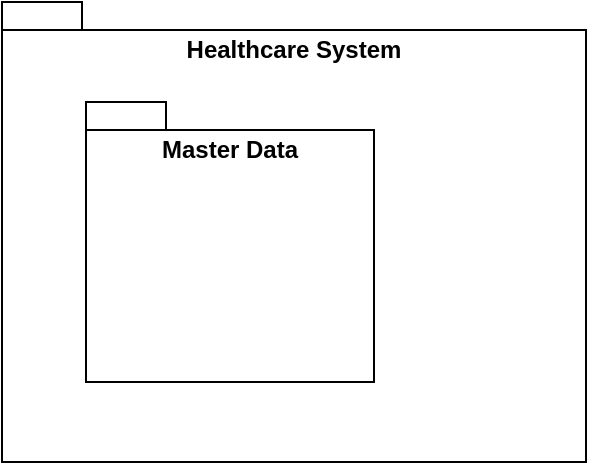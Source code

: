 <mxfile version="24.8.2">
  <diagram name="Página-1" id="H5xfOcXILhlzlC3MEp8S">
    <mxGraphModel dx="776" dy="451" grid="1" gridSize="10" guides="1" tooltips="1" connect="1" arrows="1" fold="1" page="1" pageScale="1" pageWidth="827" pageHeight="1169" math="0" shadow="0">
      <root>
        <mxCell id="0" />
        <mxCell id="1" parent="0" />
        <mxCell id="KfgiDUAFI2g06yitJ3mN-1" value="Healthcare System" style="shape=folder;fontStyle=1;spacingTop=10;tabWidth=40;tabHeight=14;tabPosition=left;html=1;whiteSpace=wrap;align=center;verticalAlign=top;" vertex="1" parent="1">
          <mxGeometry x="188" y="140" width="292" height="230" as="geometry" />
        </mxCell>
        <mxCell id="KfgiDUAFI2g06yitJ3mN-2" value="Master Data" style="shape=folder;fontStyle=1;spacingTop=10;tabWidth=40;tabHeight=14;tabPosition=left;html=1;whiteSpace=wrap;verticalAlign=top;" vertex="1" parent="1">
          <mxGeometry x="230" y="190" width="144" height="140" as="geometry" />
        </mxCell>
      </root>
    </mxGraphModel>
  </diagram>
</mxfile>
